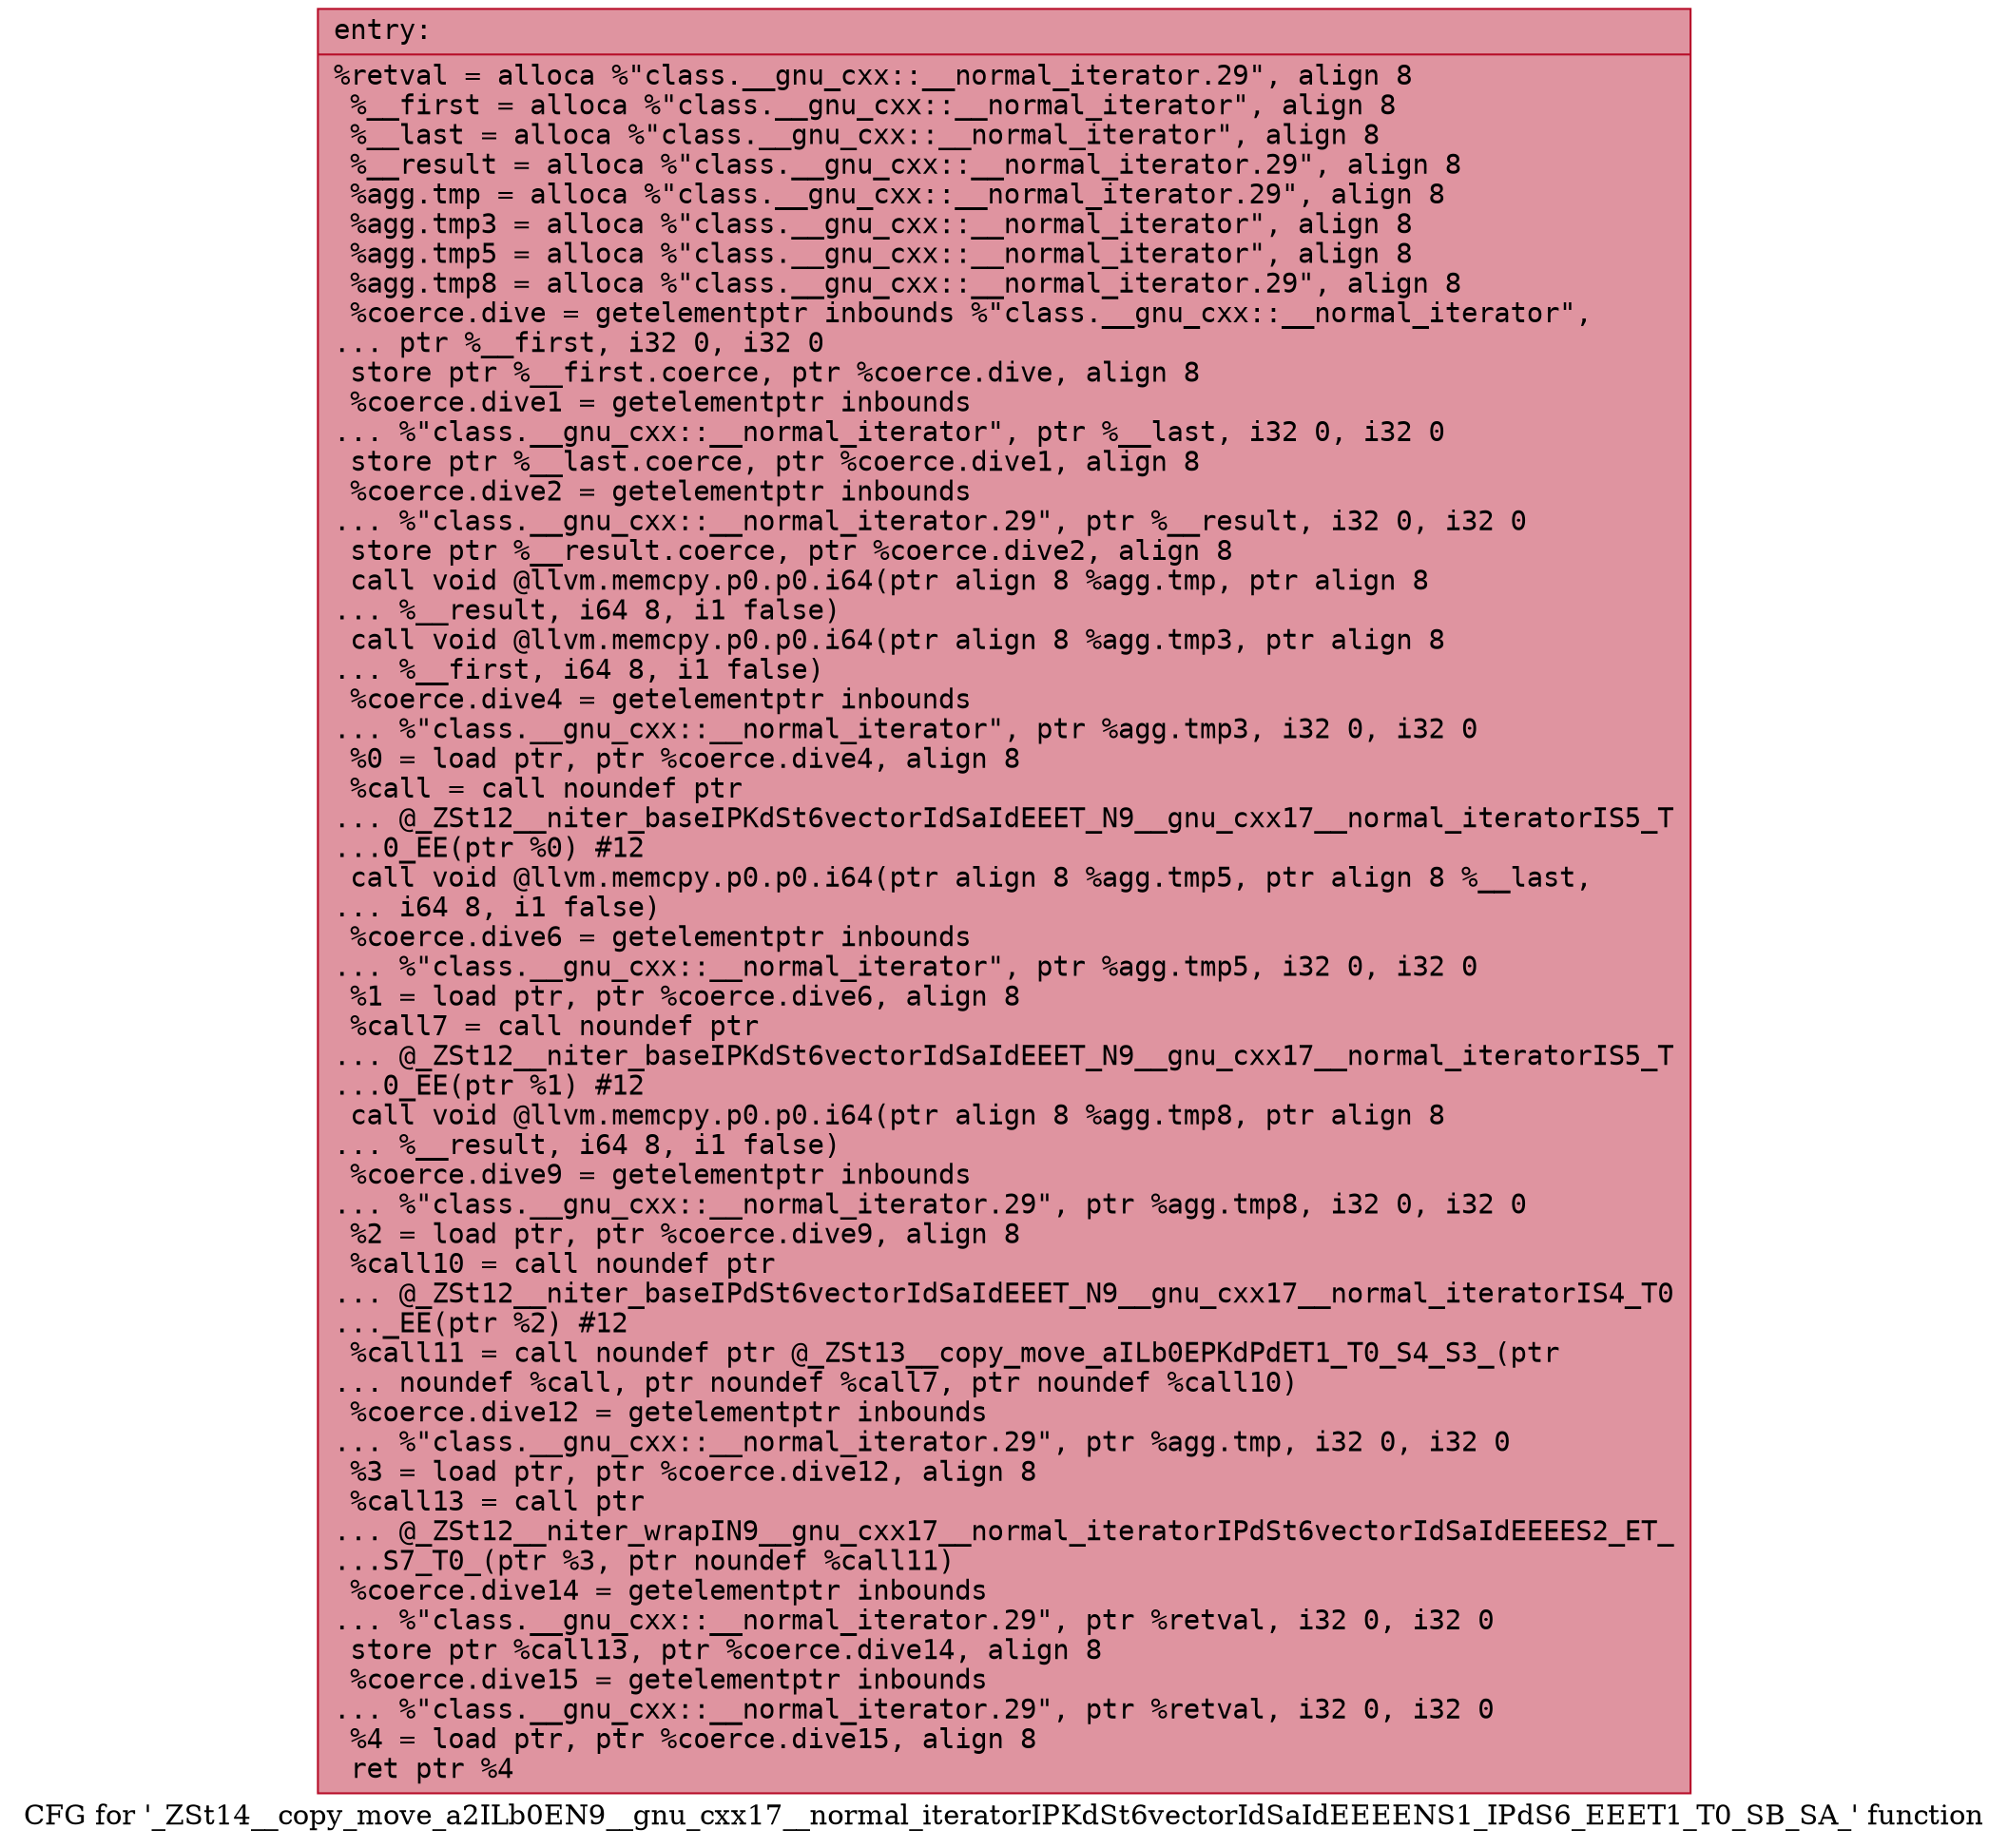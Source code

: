 digraph "CFG for '_ZSt14__copy_move_a2ILb0EN9__gnu_cxx17__normal_iteratorIPKdSt6vectorIdSaIdEEEENS1_IPdS6_EEET1_T0_SB_SA_' function" {
	label="CFG for '_ZSt14__copy_move_a2ILb0EN9__gnu_cxx17__normal_iteratorIPKdSt6vectorIdSaIdEEEENS1_IPdS6_EEET1_T0_SB_SA_' function";

	Node0x55e722dd1160 [shape=record,color="#b70d28ff", style=filled, fillcolor="#b70d2870" fontname="Courier",label="{entry:\l|  %retval = alloca %\"class.__gnu_cxx::__normal_iterator.29\", align 8\l  %__first = alloca %\"class.__gnu_cxx::__normal_iterator\", align 8\l  %__last = alloca %\"class.__gnu_cxx::__normal_iterator\", align 8\l  %__result = alloca %\"class.__gnu_cxx::__normal_iterator.29\", align 8\l  %agg.tmp = alloca %\"class.__gnu_cxx::__normal_iterator.29\", align 8\l  %agg.tmp3 = alloca %\"class.__gnu_cxx::__normal_iterator\", align 8\l  %agg.tmp5 = alloca %\"class.__gnu_cxx::__normal_iterator\", align 8\l  %agg.tmp8 = alloca %\"class.__gnu_cxx::__normal_iterator.29\", align 8\l  %coerce.dive = getelementptr inbounds %\"class.__gnu_cxx::__normal_iterator\",\l... ptr %__first, i32 0, i32 0\l  store ptr %__first.coerce, ptr %coerce.dive, align 8\l  %coerce.dive1 = getelementptr inbounds\l... %\"class.__gnu_cxx::__normal_iterator\", ptr %__last, i32 0, i32 0\l  store ptr %__last.coerce, ptr %coerce.dive1, align 8\l  %coerce.dive2 = getelementptr inbounds\l... %\"class.__gnu_cxx::__normal_iterator.29\", ptr %__result, i32 0, i32 0\l  store ptr %__result.coerce, ptr %coerce.dive2, align 8\l  call void @llvm.memcpy.p0.p0.i64(ptr align 8 %agg.tmp, ptr align 8\l... %__result, i64 8, i1 false)\l  call void @llvm.memcpy.p0.p0.i64(ptr align 8 %agg.tmp3, ptr align 8\l... %__first, i64 8, i1 false)\l  %coerce.dive4 = getelementptr inbounds\l... %\"class.__gnu_cxx::__normal_iterator\", ptr %agg.tmp3, i32 0, i32 0\l  %0 = load ptr, ptr %coerce.dive4, align 8\l  %call = call noundef ptr\l... @_ZSt12__niter_baseIPKdSt6vectorIdSaIdEEET_N9__gnu_cxx17__normal_iteratorIS5_T\l...0_EE(ptr %0) #12\l  call void @llvm.memcpy.p0.p0.i64(ptr align 8 %agg.tmp5, ptr align 8 %__last,\l... i64 8, i1 false)\l  %coerce.dive6 = getelementptr inbounds\l... %\"class.__gnu_cxx::__normal_iterator\", ptr %agg.tmp5, i32 0, i32 0\l  %1 = load ptr, ptr %coerce.dive6, align 8\l  %call7 = call noundef ptr\l... @_ZSt12__niter_baseIPKdSt6vectorIdSaIdEEET_N9__gnu_cxx17__normal_iteratorIS5_T\l...0_EE(ptr %1) #12\l  call void @llvm.memcpy.p0.p0.i64(ptr align 8 %agg.tmp8, ptr align 8\l... %__result, i64 8, i1 false)\l  %coerce.dive9 = getelementptr inbounds\l... %\"class.__gnu_cxx::__normal_iterator.29\", ptr %agg.tmp8, i32 0, i32 0\l  %2 = load ptr, ptr %coerce.dive9, align 8\l  %call10 = call noundef ptr\l... @_ZSt12__niter_baseIPdSt6vectorIdSaIdEEET_N9__gnu_cxx17__normal_iteratorIS4_T0\l..._EE(ptr %2) #12\l  %call11 = call noundef ptr @_ZSt13__copy_move_aILb0EPKdPdET1_T0_S4_S3_(ptr\l... noundef %call, ptr noundef %call7, ptr noundef %call10)\l  %coerce.dive12 = getelementptr inbounds\l... %\"class.__gnu_cxx::__normal_iterator.29\", ptr %agg.tmp, i32 0, i32 0\l  %3 = load ptr, ptr %coerce.dive12, align 8\l  %call13 = call ptr\l... @_ZSt12__niter_wrapIN9__gnu_cxx17__normal_iteratorIPdSt6vectorIdSaIdEEEES2_ET_\l...S7_T0_(ptr %3, ptr noundef %call11)\l  %coerce.dive14 = getelementptr inbounds\l... %\"class.__gnu_cxx::__normal_iterator.29\", ptr %retval, i32 0, i32 0\l  store ptr %call13, ptr %coerce.dive14, align 8\l  %coerce.dive15 = getelementptr inbounds\l... %\"class.__gnu_cxx::__normal_iterator.29\", ptr %retval, i32 0, i32 0\l  %4 = load ptr, ptr %coerce.dive15, align 8\l  ret ptr %4\l}"];
}
